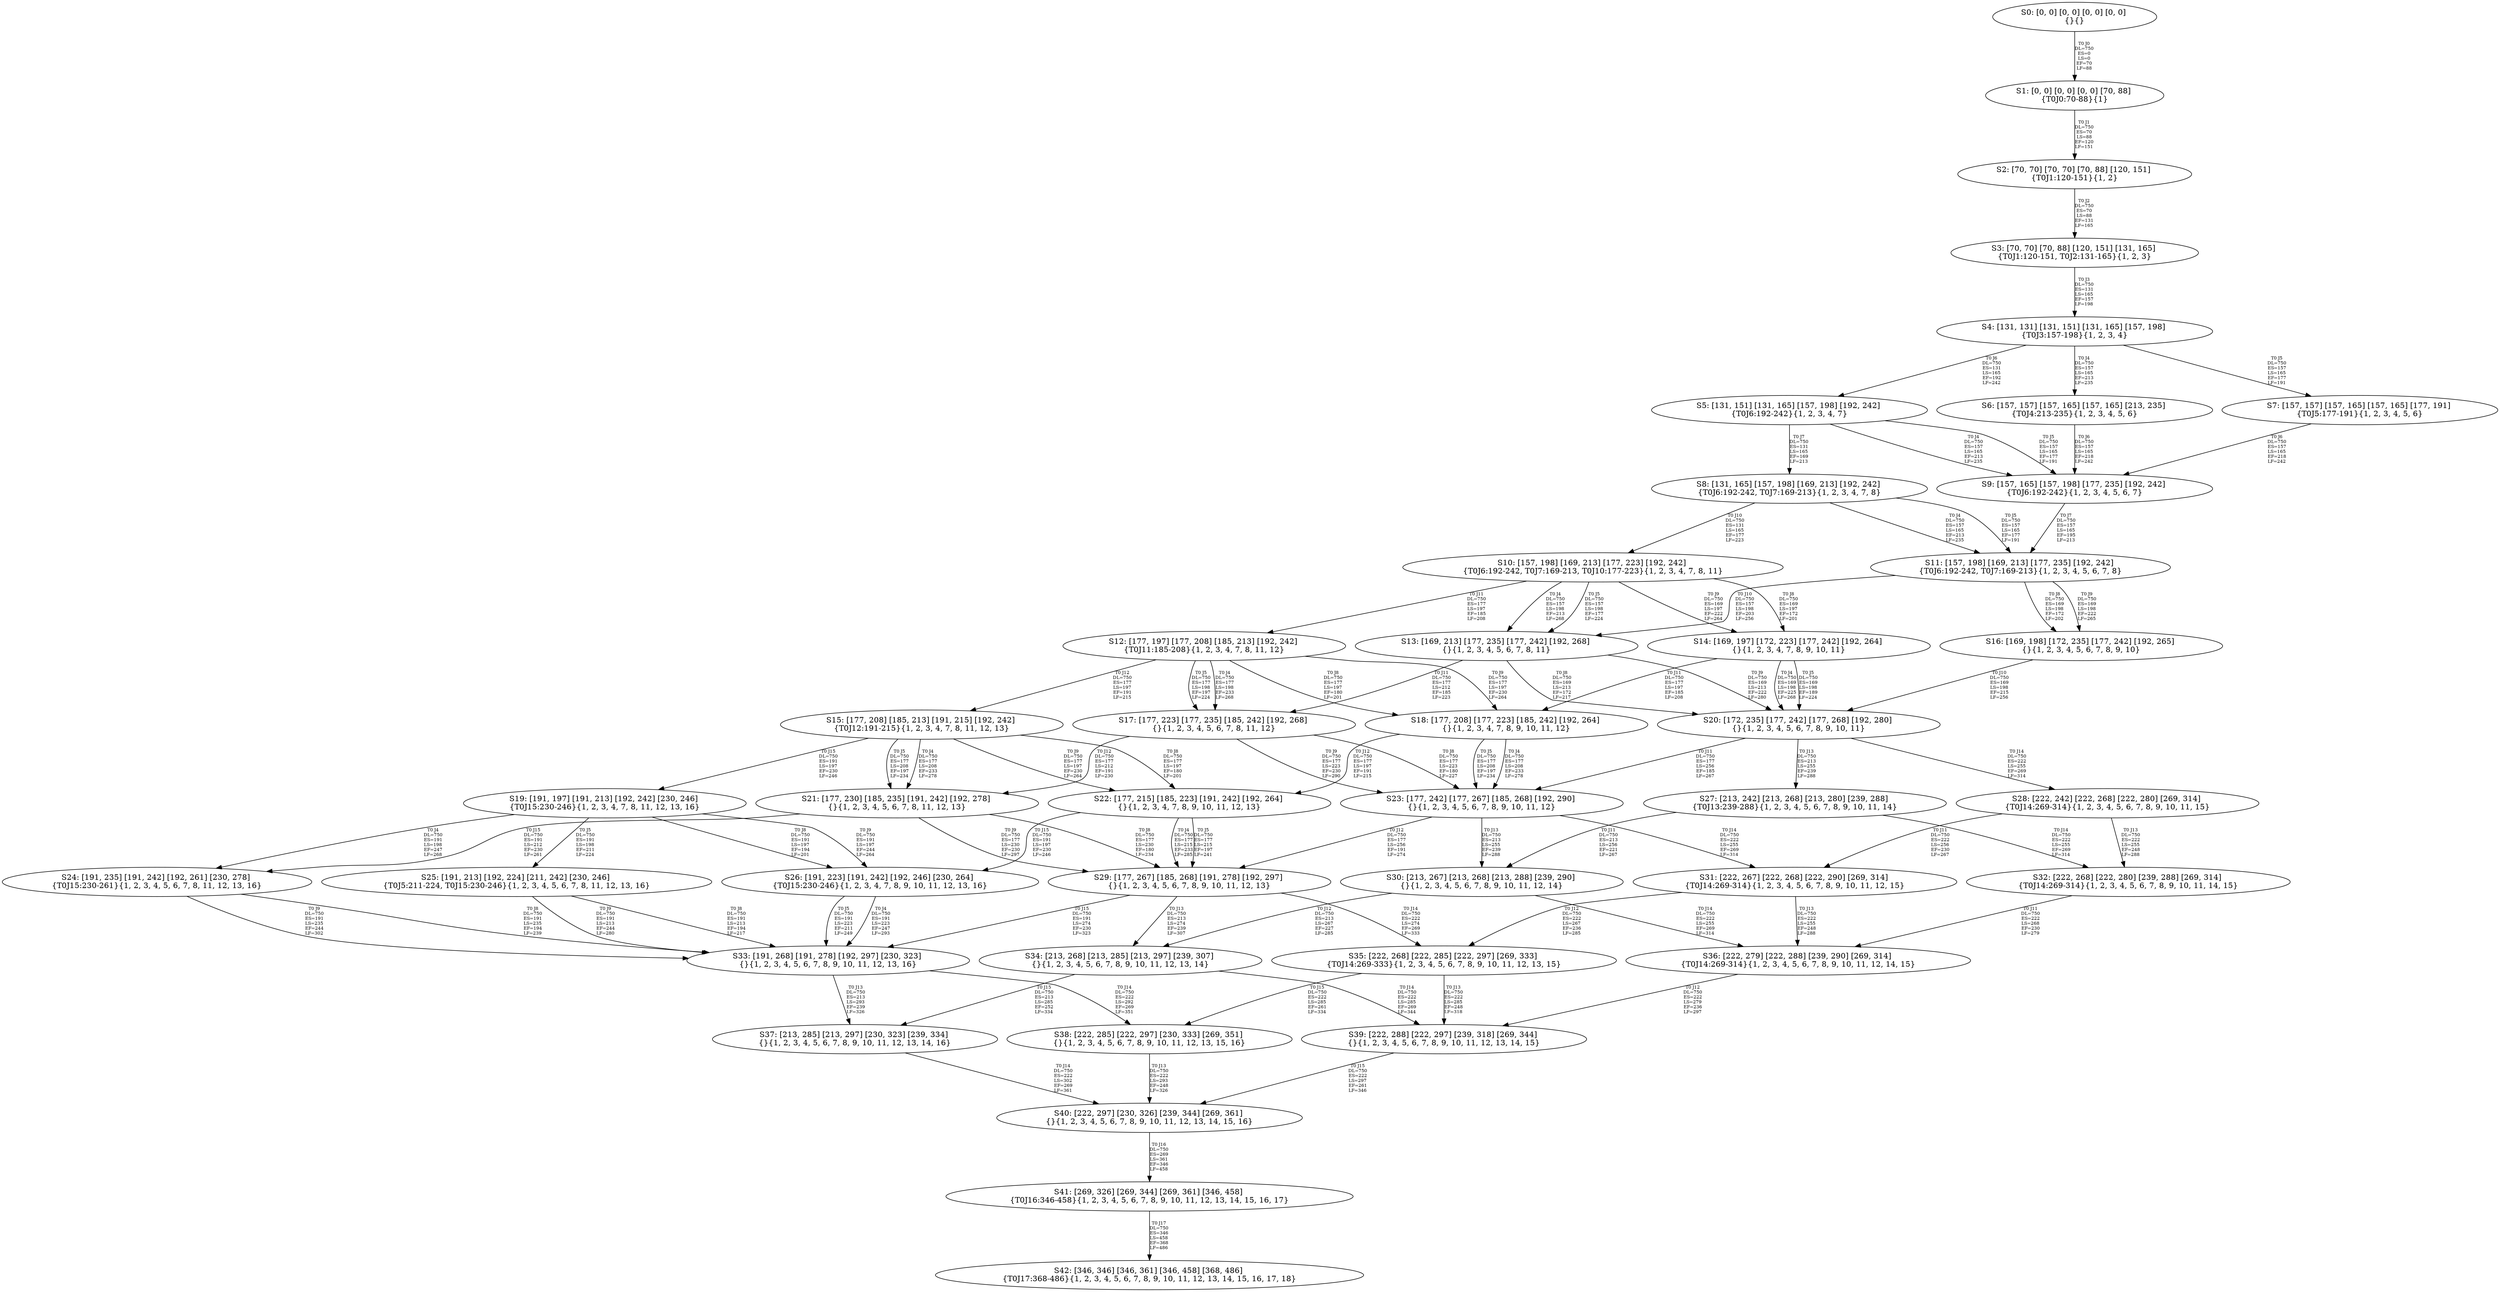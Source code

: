 digraph {
	S0[label="S0: [0, 0] [0, 0] [0, 0] [0, 0] \n{}{}"];
	S1[label="S1: [0, 0] [0, 0] [0, 0] [70, 88] \n{T0J0:70-88}{1}"];
	S2[label="S2: [70, 70] [70, 70] [70, 88] [120, 151] \n{T0J1:120-151}{1, 2}"];
	S3[label="S3: [70, 70] [70, 88] [120, 151] [131, 165] \n{T0J1:120-151, T0J2:131-165}{1, 2, 3}"];
	S4[label="S4: [131, 131] [131, 151] [131, 165] [157, 198] \n{T0J3:157-198}{1, 2, 3, 4}"];
	S5[label="S5: [131, 151] [131, 165] [157, 198] [192, 242] \n{T0J6:192-242}{1, 2, 3, 4, 7}"];
	S6[label="S6: [157, 157] [157, 165] [157, 165] [213, 235] \n{T0J4:213-235}{1, 2, 3, 4, 5, 6}"];
	S7[label="S7: [157, 157] [157, 165] [157, 165] [177, 191] \n{T0J5:177-191}{1, 2, 3, 4, 5, 6}"];
	S8[label="S8: [131, 165] [157, 198] [169, 213] [192, 242] \n{T0J6:192-242, T0J7:169-213}{1, 2, 3, 4, 7, 8}"];
	S9[label="S9: [157, 165] [157, 198] [177, 235] [192, 242] \n{T0J6:192-242}{1, 2, 3, 4, 5, 6, 7}"];
	S10[label="S10: [157, 198] [169, 213] [177, 223] [192, 242] \n{T0J6:192-242, T0J7:169-213, T0J10:177-223}{1, 2, 3, 4, 7, 8, 11}"];
	S11[label="S11: [157, 198] [169, 213] [177, 235] [192, 242] \n{T0J6:192-242, T0J7:169-213}{1, 2, 3, 4, 5, 6, 7, 8}"];
	S12[label="S12: [177, 197] [177, 208] [185, 213] [192, 242] \n{T0J11:185-208}{1, 2, 3, 4, 7, 8, 11, 12}"];
	S13[label="S13: [169, 213] [177, 235] [177, 242] [192, 268] \n{}{1, 2, 3, 4, 5, 6, 7, 8, 11}"];
	S14[label="S14: [169, 197] [172, 223] [177, 242] [192, 264] \n{}{1, 2, 3, 4, 7, 8, 9, 10, 11}"];
	S15[label="S15: [177, 208] [185, 213] [191, 215] [192, 242] \n{T0J12:191-215}{1, 2, 3, 4, 7, 8, 11, 12, 13}"];
	S16[label="S16: [169, 198] [172, 235] [177, 242] [192, 265] \n{}{1, 2, 3, 4, 5, 6, 7, 8, 9, 10}"];
	S17[label="S17: [177, 223] [177, 235] [185, 242] [192, 268] \n{}{1, 2, 3, 4, 5, 6, 7, 8, 11, 12}"];
	S18[label="S18: [177, 208] [177, 223] [185, 242] [192, 264] \n{}{1, 2, 3, 4, 7, 8, 9, 10, 11, 12}"];
	S19[label="S19: [191, 197] [191, 213] [192, 242] [230, 246] \n{T0J15:230-246}{1, 2, 3, 4, 7, 8, 11, 12, 13, 16}"];
	S20[label="S20: [172, 235] [177, 242] [177, 268] [192, 280] \n{}{1, 2, 3, 4, 5, 6, 7, 8, 9, 10, 11}"];
	S21[label="S21: [177, 230] [185, 235] [191, 242] [192, 278] \n{}{1, 2, 3, 4, 5, 6, 7, 8, 11, 12, 13}"];
	S22[label="S22: [177, 215] [185, 223] [191, 242] [192, 264] \n{}{1, 2, 3, 4, 7, 8, 9, 10, 11, 12, 13}"];
	S23[label="S23: [177, 242] [177, 267] [185, 268] [192, 290] \n{}{1, 2, 3, 4, 5, 6, 7, 8, 9, 10, 11, 12}"];
	S24[label="S24: [191, 235] [191, 242] [192, 261] [230, 278] \n{T0J15:230-261}{1, 2, 3, 4, 5, 6, 7, 8, 11, 12, 13, 16}"];
	S25[label="S25: [191, 213] [192, 224] [211, 242] [230, 246] \n{T0J5:211-224, T0J15:230-246}{1, 2, 3, 4, 5, 6, 7, 8, 11, 12, 13, 16}"];
	S26[label="S26: [191, 223] [191, 242] [192, 246] [230, 264] \n{T0J15:230-246}{1, 2, 3, 4, 7, 8, 9, 10, 11, 12, 13, 16}"];
	S27[label="S27: [213, 242] [213, 268] [213, 280] [239, 288] \n{T0J13:239-288}{1, 2, 3, 4, 5, 6, 7, 8, 9, 10, 11, 14}"];
	S28[label="S28: [222, 242] [222, 268] [222, 280] [269, 314] \n{T0J14:269-314}{1, 2, 3, 4, 5, 6, 7, 8, 9, 10, 11, 15}"];
	S29[label="S29: [177, 267] [185, 268] [191, 278] [192, 297] \n{}{1, 2, 3, 4, 5, 6, 7, 8, 9, 10, 11, 12, 13}"];
	S30[label="S30: [213, 267] [213, 268] [213, 288] [239, 290] \n{}{1, 2, 3, 4, 5, 6, 7, 8, 9, 10, 11, 12, 14}"];
	S31[label="S31: [222, 267] [222, 268] [222, 290] [269, 314] \n{T0J14:269-314}{1, 2, 3, 4, 5, 6, 7, 8, 9, 10, 11, 12, 15}"];
	S32[label="S32: [222, 268] [222, 280] [239, 288] [269, 314] \n{T0J14:269-314}{1, 2, 3, 4, 5, 6, 7, 8, 9, 10, 11, 14, 15}"];
	S33[label="S33: [191, 268] [191, 278] [192, 297] [230, 323] \n{}{1, 2, 3, 4, 5, 6, 7, 8, 9, 10, 11, 12, 13, 16}"];
	S34[label="S34: [213, 268] [213, 285] [213, 297] [239, 307] \n{}{1, 2, 3, 4, 5, 6, 7, 8, 9, 10, 11, 12, 13, 14}"];
	S35[label="S35: [222, 268] [222, 285] [222, 297] [269, 333] \n{T0J14:269-333}{1, 2, 3, 4, 5, 6, 7, 8, 9, 10, 11, 12, 13, 15}"];
	S36[label="S36: [222, 279] [222, 288] [239, 290] [269, 314] \n{T0J14:269-314}{1, 2, 3, 4, 5, 6, 7, 8, 9, 10, 11, 12, 14, 15}"];
	S37[label="S37: [213, 285] [213, 297] [230, 323] [239, 334] \n{}{1, 2, 3, 4, 5, 6, 7, 8, 9, 10, 11, 12, 13, 14, 16}"];
	S38[label="S38: [222, 285] [222, 297] [230, 333] [269, 351] \n{}{1, 2, 3, 4, 5, 6, 7, 8, 9, 10, 11, 12, 13, 15, 16}"];
	S39[label="S39: [222, 288] [222, 297] [239, 318] [269, 344] \n{}{1, 2, 3, 4, 5, 6, 7, 8, 9, 10, 11, 12, 13, 14, 15}"];
	S40[label="S40: [222, 297] [230, 326] [239, 344] [269, 361] \n{}{1, 2, 3, 4, 5, 6, 7, 8, 9, 10, 11, 12, 13, 14, 15, 16}"];
	S41[label="S41: [269, 326] [269, 344] [269, 361] [346, 458] \n{T0J16:346-458}{1, 2, 3, 4, 5, 6, 7, 8, 9, 10, 11, 12, 13, 14, 15, 16, 17}"];
	S42[label="S42: [346, 346] [346, 361] [346, 458] [368, 486] \n{T0J17:368-486}{1, 2, 3, 4, 5, 6, 7, 8, 9, 10, 11, 12, 13, 14, 15, 16, 17, 18}"];
	S0 -> S1[label="T0 J0\nDL=750\nES=0\nLS=0\nEF=70\nLF=88",fontsize=8];
	S1 -> S2[label="T0 J1\nDL=750\nES=70\nLS=88\nEF=120\nLF=151",fontsize=8];
	S2 -> S3[label="T0 J2\nDL=750\nES=70\nLS=88\nEF=131\nLF=165",fontsize=8];
	S3 -> S4[label="T0 J3\nDL=750\nES=131\nLS=165\nEF=157\nLF=198",fontsize=8];
	S4 -> S6[label="T0 J4\nDL=750\nES=157\nLS=165\nEF=213\nLF=235",fontsize=8];
	S4 -> S7[label="T0 J5\nDL=750\nES=157\nLS=165\nEF=177\nLF=191",fontsize=8];
	S4 -> S5[label="T0 J6\nDL=750\nES=131\nLS=165\nEF=192\nLF=242",fontsize=8];
	S5 -> S9[label="T0 J4\nDL=750\nES=157\nLS=165\nEF=213\nLF=235",fontsize=8];
	S5 -> S9[label="T0 J5\nDL=750\nES=157\nLS=165\nEF=177\nLF=191",fontsize=8];
	S5 -> S8[label="T0 J7\nDL=750\nES=131\nLS=165\nEF=169\nLF=213",fontsize=8];
	S6 -> S9[label="T0 J6\nDL=750\nES=157\nLS=165\nEF=218\nLF=242",fontsize=8];
	S7 -> S9[label="T0 J6\nDL=750\nES=157\nLS=165\nEF=218\nLF=242",fontsize=8];
	S8 -> S11[label="T0 J4\nDL=750\nES=157\nLS=165\nEF=213\nLF=235",fontsize=8];
	S8 -> S11[label="T0 J5\nDL=750\nES=157\nLS=165\nEF=177\nLF=191",fontsize=8];
	S8 -> S10[label="T0 J10\nDL=750\nES=131\nLS=165\nEF=177\nLF=223",fontsize=8];
	S9 -> S11[label="T0 J7\nDL=750\nES=157\nLS=165\nEF=195\nLF=213",fontsize=8];
	S10 -> S13[label="T0 J4\nDL=750\nES=157\nLS=198\nEF=213\nLF=268",fontsize=8];
	S10 -> S13[label="T0 J5\nDL=750\nES=157\nLS=198\nEF=177\nLF=224",fontsize=8];
	S10 -> S14[label="T0 J8\nDL=750\nES=169\nLS=197\nEF=172\nLF=201",fontsize=8];
	S10 -> S14[label="T0 J9\nDL=750\nES=169\nLS=197\nEF=222\nLF=264",fontsize=8];
	S10 -> S12[label="T0 J11\nDL=750\nES=177\nLS=197\nEF=185\nLF=208",fontsize=8];
	S11 -> S16[label="T0 J8\nDL=750\nES=169\nLS=198\nEF=172\nLF=202",fontsize=8];
	S11 -> S16[label="T0 J9\nDL=750\nES=169\nLS=198\nEF=222\nLF=265",fontsize=8];
	S11 -> S13[label="T0 J10\nDL=750\nES=157\nLS=198\nEF=203\nLF=256",fontsize=8];
	S12 -> S17[label="T0 J4\nDL=750\nES=177\nLS=198\nEF=233\nLF=268",fontsize=8];
	S12 -> S17[label="T0 J5\nDL=750\nES=177\nLS=198\nEF=197\nLF=224",fontsize=8];
	S12 -> S18[label="T0 J8\nDL=750\nES=177\nLS=197\nEF=180\nLF=201",fontsize=8];
	S12 -> S18[label="T0 J9\nDL=750\nES=177\nLS=197\nEF=230\nLF=264",fontsize=8];
	S12 -> S15[label="T0 J12\nDL=750\nES=177\nLS=197\nEF=191\nLF=215",fontsize=8];
	S13 -> S20[label="T0 J8\nDL=750\nES=169\nLS=213\nEF=172\nLF=217",fontsize=8];
	S13 -> S20[label="T0 J9\nDL=750\nES=169\nLS=213\nEF=222\nLF=280",fontsize=8];
	S13 -> S17[label="T0 J11\nDL=750\nES=177\nLS=212\nEF=185\nLF=223",fontsize=8];
	S14 -> S20[label="T0 J4\nDL=750\nES=169\nLS=198\nEF=225\nLF=268",fontsize=8];
	S14 -> S20[label="T0 J5\nDL=750\nES=169\nLS=198\nEF=189\nLF=224",fontsize=8];
	S14 -> S18[label="T0 J11\nDL=750\nES=177\nLS=197\nEF=185\nLF=208",fontsize=8];
	S15 -> S21[label="T0 J4\nDL=750\nES=177\nLS=208\nEF=233\nLF=278",fontsize=8];
	S15 -> S21[label="T0 J5\nDL=750\nES=177\nLS=208\nEF=197\nLF=234",fontsize=8];
	S15 -> S22[label="T0 J8\nDL=750\nES=177\nLS=197\nEF=180\nLF=201",fontsize=8];
	S15 -> S22[label="T0 J9\nDL=750\nES=177\nLS=197\nEF=230\nLF=264",fontsize=8];
	S15 -> S19[label="T0 J15\nDL=750\nES=191\nLS=197\nEF=230\nLF=246",fontsize=8];
	S16 -> S20[label="T0 J10\nDL=750\nES=169\nLS=198\nEF=215\nLF=256",fontsize=8];
	S17 -> S23[label="T0 J8\nDL=750\nES=177\nLS=223\nEF=180\nLF=227",fontsize=8];
	S17 -> S23[label="T0 J9\nDL=750\nES=177\nLS=223\nEF=230\nLF=290",fontsize=8];
	S17 -> S21[label="T0 J12\nDL=750\nES=177\nLS=212\nEF=191\nLF=230",fontsize=8];
	S18 -> S23[label="T0 J4\nDL=750\nES=177\nLS=208\nEF=233\nLF=278",fontsize=8];
	S18 -> S23[label="T0 J5\nDL=750\nES=177\nLS=208\nEF=197\nLF=234",fontsize=8];
	S18 -> S22[label="T0 J12\nDL=750\nES=177\nLS=197\nEF=191\nLF=215",fontsize=8];
	S19 -> S24[label="T0 J4\nDL=750\nES=191\nLS=198\nEF=247\nLF=268",fontsize=8];
	S19 -> S25[label="T0 J5\nDL=750\nES=191\nLS=198\nEF=211\nLF=224",fontsize=8];
	S19 -> S26[label="T0 J8\nDL=750\nES=191\nLS=197\nEF=194\nLF=201",fontsize=8];
	S19 -> S26[label="T0 J9\nDL=750\nES=191\nLS=197\nEF=244\nLF=264",fontsize=8];
	S20 -> S23[label="T0 J11\nDL=750\nES=177\nLS=256\nEF=185\nLF=267",fontsize=8];
	S20 -> S27[label="T0 J13\nDL=750\nES=213\nLS=255\nEF=239\nLF=288",fontsize=8];
	S20 -> S28[label="T0 J14\nDL=750\nES=222\nLS=255\nEF=269\nLF=314",fontsize=8];
	S21 -> S29[label="T0 J8\nDL=750\nES=177\nLS=230\nEF=180\nLF=234",fontsize=8];
	S21 -> S29[label="T0 J9\nDL=750\nES=177\nLS=230\nEF=230\nLF=297",fontsize=8];
	S21 -> S24[label="T0 J15\nDL=750\nES=191\nLS=212\nEF=230\nLF=261",fontsize=8];
	S22 -> S29[label="T0 J4\nDL=750\nES=177\nLS=215\nEF=233\nLF=285",fontsize=8];
	S22 -> S29[label="T0 J5\nDL=750\nES=177\nLS=215\nEF=197\nLF=241",fontsize=8];
	S22 -> S26[label="T0 J15\nDL=750\nES=191\nLS=197\nEF=230\nLF=246",fontsize=8];
	S23 -> S29[label="T0 J12\nDL=750\nES=177\nLS=256\nEF=191\nLF=274",fontsize=8];
	S23 -> S30[label="T0 J13\nDL=750\nES=213\nLS=255\nEF=239\nLF=288",fontsize=8];
	S23 -> S31[label="T0 J14\nDL=750\nES=222\nLS=255\nEF=269\nLF=314",fontsize=8];
	S24 -> S33[label="T0 J8\nDL=750\nES=191\nLS=235\nEF=194\nLF=239",fontsize=8];
	S24 -> S33[label="T0 J9\nDL=750\nES=191\nLS=235\nEF=244\nLF=302",fontsize=8];
	S25 -> S33[label="T0 J8\nDL=750\nES=191\nLS=213\nEF=194\nLF=217",fontsize=8];
	S25 -> S33[label="T0 J9\nDL=750\nES=191\nLS=213\nEF=244\nLF=280",fontsize=8];
	S26 -> S33[label="T0 J4\nDL=750\nES=191\nLS=223\nEF=247\nLF=293",fontsize=8];
	S26 -> S33[label="T0 J5\nDL=750\nES=191\nLS=223\nEF=211\nLF=249",fontsize=8];
	S27 -> S30[label="T0 J11\nDL=750\nES=213\nLS=256\nEF=221\nLF=267",fontsize=8];
	S27 -> S32[label="T0 J14\nDL=750\nES=222\nLS=255\nEF=269\nLF=314",fontsize=8];
	S28 -> S31[label="T0 J11\nDL=750\nES=222\nLS=256\nEF=230\nLF=267",fontsize=8];
	S28 -> S32[label="T0 J13\nDL=750\nES=222\nLS=255\nEF=248\nLF=288",fontsize=8];
	S29 -> S34[label="T0 J13\nDL=750\nES=213\nLS=274\nEF=239\nLF=307",fontsize=8];
	S29 -> S35[label="T0 J14\nDL=750\nES=222\nLS=274\nEF=269\nLF=333",fontsize=8];
	S29 -> S33[label="T0 J15\nDL=750\nES=191\nLS=274\nEF=230\nLF=323",fontsize=8];
	S30 -> S34[label="T0 J12\nDL=750\nES=213\nLS=267\nEF=227\nLF=285",fontsize=8];
	S30 -> S36[label="T0 J14\nDL=750\nES=222\nLS=255\nEF=269\nLF=314",fontsize=8];
	S31 -> S35[label="T0 J12\nDL=750\nES=222\nLS=267\nEF=236\nLF=285",fontsize=8];
	S31 -> S36[label="T0 J13\nDL=750\nES=222\nLS=255\nEF=248\nLF=288",fontsize=8];
	S32 -> S36[label="T0 J11\nDL=750\nES=222\nLS=268\nEF=230\nLF=279",fontsize=8];
	S33 -> S37[label="T0 J13\nDL=750\nES=213\nLS=293\nEF=239\nLF=326",fontsize=8];
	S33 -> S38[label="T0 J14\nDL=750\nES=222\nLS=292\nEF=269\nLF=351",fontsize=8];
	S34 -> S39[label="T0 J14\nDL=750\nES=222\nLS=285\nEF=269\nLF=344",fontsize=8];
	S34 -> S37[label="T0 J15\nDL=750\nES=213\nLS=285\nEF=252\nLF=334",fontsize=8];
	S35 -> S39[label="T0 J13\nDL=750\nES=222\nLS=285\nEF=248\nLF=318",fontsize=8];
	S35 -> S38[label="T0 J15\nDL=750\nES=222\nLS=285\nEF=261\nLF=334",fontsize=8];
	S36 -> S39[label="T0 J12\nDL=750\nES=222\nLS=279\nEF=236\nLF=297",fontsize=8];
	S37 -> S40[label="T0 J14\nDL=750\nES=222\nLS=302\nEF=269\nLF=361",fontsize=8];
	S38 -> S40[label="T0 J13\nDL=750\nES=222\nLS=293\nEF=248\nLF=326",fontsize=8];
	S39 -> S40[label="T0 J15\nDL=750\nES=222\nLS=297\nEF=261\nLF=346",fontsize=8];
	S40 -> S41[label="T0 J16\nDL=750\nES=269\nLS=361\nEF=346\nLF=458",fontsize=8];
	S41 -> S42[label="T0 J17\nDL=750\nES=346\nLS=458\nEF=368\nLF=486",fontsize=8];
}

